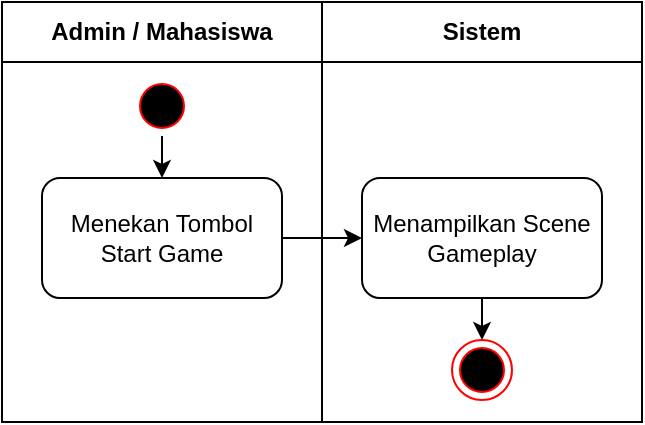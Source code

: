 <mxfile version="24.7.7">
  <diagram name="Halaman-1" id="AOndqH0SW7Roz-42Ylwh">
    <mxGraphModel dx="733" dy="390" grid="1" gridSize="10" guides="1" tooltips="1" connect="1" arrows="1" fold="1" page="1" pageScale="1" pageWidth="827" pageHeight="1169" math="0" shadow="0">
      <root>
        <mxCell id="0" />
        <mxCell id="1" parent="0" />
        <mxCell id="6zPgrm4AGDM5buIm8YUo-1" value="Admin / Mahasiswa" style="swimlane;whiteSpace=wrap;html=1;startSize=30;" parent="1" vertex="1">
          <mxGeometry x="30" y="20" width="160" height="210" as="geometry" />
        </mxCell>
        <mxCell id="6zPgrm4AGDM5buIm8YUo-2" style="edgeStyle=orthogonalEdgeStyle;rounded=0;orthogonalLoop=1;jettySize=auto;html=1;entryX=0.5;entryY=0;entryDx=0;entryDy=0;" parent="6zPgrm4AGDM5buIm8YUo-1" source="6zPgrm4AGDM5buIm8YUo-3" target="015KkxPmyVoNFCjr6EXJ-2" edge="1">
          <mxGeometry relative="1" as="geometry">
            <mxPoint x="95" y="110" as="targetPoint" />
          </mxGeometry>
        </mxCell>
        <mxCell id="6zPgrm4AGDM5buIm8YUo-3" value="" style="ellipse;html=1;shape=startState;fillColor=#000000;strokeColor=#ff0000;" parent="6zPgrm4AGDM5buIm8YUo-1" vertex="1">
          <mxGeometry x="65" y="37" width="30" height="30" as="geometry" />
        </mxCell>
        <mxCell id="015KkxPmyVoNFCjr6EXJ-2" value="Menekan Tombol Start Game" style="whiteSpace=wrap;html=1;rounded=1;" parent="6zPgrm4AGDM5buIm8YUo-1" vertex="1">
          <mxGeometry x="20" y="88" width="120" height="60" as="geometry" />
        </mxCell>
        <mxCell id="6zPgrm4AGDM5buIm8YUo-6" value="Sistem" style="swimlane;whiteSpace=wrap;html=1;startSize=30;" parent="1" vertex="1">
          <mxGeometry x="190" y="20" width="160" height="210" as="geometry" />
        </mxCell>
        <mxCell id="T1eAfb3B_U-th_PYeh64-1" style="edgeStyle=orthogonalEdgeStyle;rounded=0;orthogonalLoop=1;jettySize=auto;html=1;entryX=0.5;entryY=0;entryDx=0;entryDy=0;" parent="6zPgrm4AGDM5buIm8YUo-6" source="5e39fvMcxzuDOB-gWboW-2" target="5e39fvMcxzuDOB-gWboW-10" edge="1">
          <mxGeometry relative="1" as="geometry" />
        </mxCell>
        <mxCell id="5e39fvMcxzuDOB-gWboW-2" value="Menampilkan Scene Gameplay" style="whiteSpace=wrap;html=1;rounded=1;" parent="6zPgrm4AGDM5buIm8YUo-6" vertex="1">
          <mxGeometry x="20" y="88" width="120" height="60" as="geometry" />
        </mxCell>
        <mxCell id="5e39fvMcxzuDOB-gWboW-10" value="" style="ellipse;html=1;shape=endState;fillColor=#000000;strokeColor=#ff0000;" parent="6zPgrm4AGDM5buIm8YUo-6" vertex="1">
          <mxGeometry x="65" y="169" width="30" height="30" as="geometry" />
        </mxCell>
        <mxCell id="015KkxPmyVoNFCjr6EXJ-26" value="" style="edgeStyle=orthogonalEdgeStyle;rounded=0;orthogonalLoop=1;jettySize=auto;html=1;exitX=1;exitY=0.5;exitDx=0;exitDy=0;entryX=0;entryY=0.5;entryDx=0;entryDy=0;" parent="1" source="015KkxPmyVoNFCjr6EXJ-2" target="5e39fvMcxzuDOB-gWboW-2" edge="1">
          <mxGeometry relative="1" as="geometry">
            <mxPoint x="175" y="182.279" as="sourcePoint" />
            <mxPoint x="300" y="160" as="targetPoint" />
          </mxGeometry>
        </mxCell>
      </root>
    </mxGraphModel>
  </diagram>
</mxfile>
